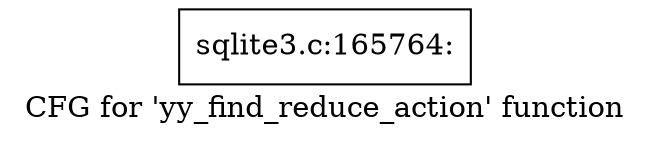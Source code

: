 digraph "CFG for 'yy_find_reduce_action' function" {
	label="CFG for 'yy_find_reduce_action' function";

	Node0x55c0fa416e20 [shape=record,label="{sqlite3.c:165764:}"];
}
